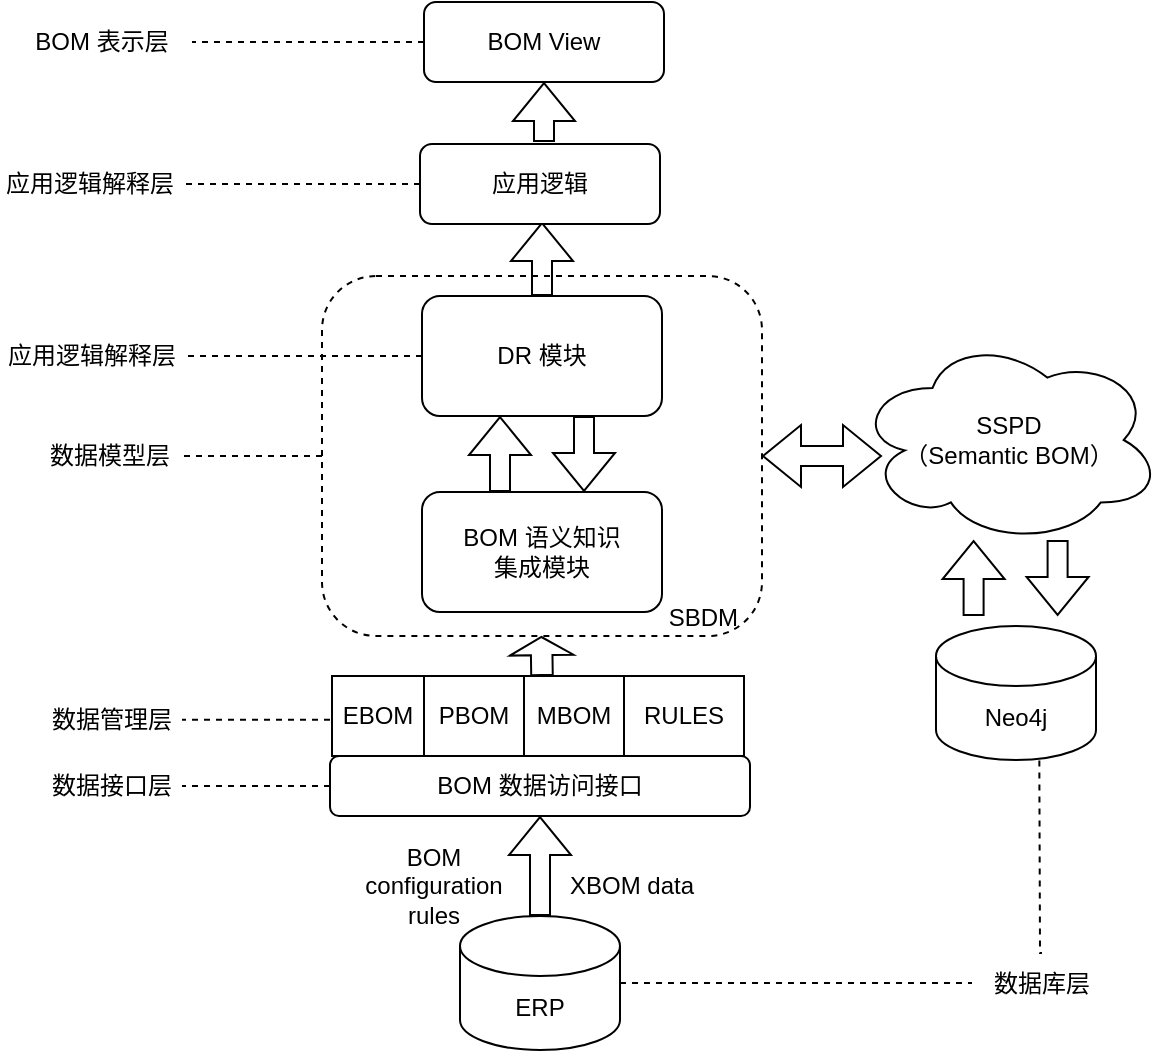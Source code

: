 <mxfile version="16.6.4" type="github" pages="4">
  <diagram id="AibkVR3vhXZ1qRK5605h" name="Page-1">
    <mxGraphModel dx="1759" dy="898" grid="1" gridSize="10" guides="1" tooltips="1" connect="1" arrows="1" fold="1" page="1" pageScale="1" pageWidth="827" pageHeight="1169" math="0" shadow="0">
      <root>
        <mxCell id="0" />
        <mxCell id="1" parent="0" />
        <mxCell id="JT44cLx3Dd1iih85qC2Z-13" value="SBDM&amp;nbsp; &amp;nbsp;" style="rounded=1;whiteSpace=wrap;html=1;fillColor=none;dashed=1;verticalAlign=bottom;align=right;" vertex="1" parent="1">
          <mxGeometry x="70" y="177" width="220" height="180" as="geometry" />
        </mxCell>
        <mxCell id="JT44cLx3Dd1iih85qC2Z-1" value="BOM View" style="rounded=1;whiteSpace=wrap;html=1;" vertex="1" parent="1">
          <mxGeometry x="121" y="40" width="120" height="40" as="geometry" />
        </mxCell>
        <mxCell id="JT44cLx3Dd1iih85qC2Z-10" style="edgeStyle=orthogonalEdgeStyle;rounded=0;orthogonalLoop=1;jettySize=auto;html=1;exitX=0.25;exitY=0;exitDx=0;exitDy=0;entryX=0.25;entryY=1;entryDx=0;entryDy=0;shape=flexArrow;" edge="1" parent="1">
          <mxGeometry relative="1" as="geometry">
            <mxPoint x="159" y="285" as="sourcePoint" />
            <mxPoint x="159" y="247.0" as="targetPoint" />
          </mxGeometry>
        </mxCell>
        <mxCell id="JT44cLx3Dd1iih85qC2Z-2" value="BOM 语义知识&lt;br&gt;集成模块" style="rounded=1;whiteSpace=wrap;html=1;" vertex="1" parent="1">
          <mxGeometry x="120" y="285" width="120" height="60" as="geometry" />
        </mxCell>
        <mxCell id="JT44cLx3Dd1iih85qC2Z-11" style="edgeStyle=orthogonalEdgeStyle;rounded=0;orthogonalLoop=1;jettySize=auto;html=1;exitX=0.75;exitY=1;exitDx=0;exitDy=0;entryX=0.75;entryY=0;entryDx=0;entryDy=0;shape=flexArrow;" edge="1" parent="1">
          <mxGeometry relative="1" as="geometry">
            <mxPoint x="201" y="247.0" as="sourcePoint" />
            <mxPoint x="201" y="285" as="targetPoint" />
          </mxGeometry>
        </mxCell>
        <mxCell id="JT44cLx3Dd1iih85qC2Z-12" style="edgeStyle=orthogonalEdgeStyle;rounded=0;orthogonalLoop=1;jettySize=auto;html=1;exitX=0.5;exitY=0;exitDx=0;exitDy=0;shape=flexArrow;" edge="1" parent="1" source="JT44cLx3Dd1iih85qC2Z-6">
          <mxGeometry relative="1" as="geometry">
            <mxPoint x="180" y="150" as="targetPoint" />
          </mxGeometry>
        </mxCell>
        <mxCell id="JT44cLx3Dd1iih85qC2Z-6" value="DR 模块" style="rounded=1;whiteSpace=wrap;html=1;" vertex="1" parent="1">
          <mxGeometry x="120" y="187" width="120" height="60" as="geometry" />
        </mxCell>
        <mxCell id="JT44cLx3Dd1iih85qC2Z-15" style="edgeStyle=orthogonalEdgeStyle;rounded=0;orthogonalLoop=1;jettySize=auto;html=1;strokeColor=default;shape=flexArrow;strokeWidth=1;exitX=0.5;exitY=0;exitDx=0;exitDy=0;exitPerimeter=0;" edge="1" parent="1" source="JT44cLx3Dd1iih85qC2Z-7" target="JT44cLx3Dd1iih85qC2Z-20">
          <mxGeometry relative="1" as="geometry">
            <mxPoint x="171" y="487" as="sourcePoint" />
            <mxPoint x="171" y="437" as="targetPoint" />
          </mxGeometry>
        </mxCell>
        <mxCell id="JT44cLx3Dd1iih85qC2Z-7" value="ERP" style="shape=cylinder3;whiteSpace=wrap;html=1;boundedLbl=1;backgroundOutline=1;size=15;" vertex="1" parent="1">
          <mxGeometry x="139" y="497" width="80" height="67" as="geometry" />
        </mxCell>
        <mxCell id="JT44cLx3Dd1iih85qC2Z-18" value="BOM configuration rules" style="text;html=1;strokeColor=none;fillColor=none;align=center;verticalAlign=middle;whiteSpace=wrap;rounded=0;dashed=1;" vertex="1" parent="1">
          <mxGeometry x="81" y="467" width="90" height="30" as="geometry" />
        </mxCell>
        <mxCell id="JT44cLx3Dd1iih85qC2Z-19" value="XBOM data" style="text;html=1;strokeColor=none;fillColor=none;align=center;verticalAlign=middle;whiteSpace=wrap;rounded=0;dashed=1;" vertex="1" parent="1">
          <mxGeometry x="190" y="467" width="70" height="30" as="geometry" />
        </mxCell>
        <mxCell id="JT44cLx3Dd1iih85qC2Z-34" style="edgeStyle=orthogonalEdgeStyle;rounded=0;orthogonalLoop=1;jettySize=auto;html=1;exitX=0;exitY=0.5;exitDx=0;exitDy=0;strokeColor=default;strokeWidth=1;dashed=1;endArrow=none;endFill=0;" edge="1" parent="1" source="JT44cLx3Dd1iih85qC2Z-20" target="JT44cLx3Dd1iih85qC2Z-33">
          <mxGeometry relative="1" as="geometry" />
        </mxCell>
        <mxCell id="JT44cLx3Dd1iih85qC2Z-20" value="BOM 数据访问接口" style="rounded=1;whiteSpace=wrap;html=1;" vertex="1" parent="1">
          <mxGeometry x="74" y="417" width="210" height="30" as="geometry" />
        </mxCell>
        <mxCell id="JT44cLx3Dd1iih85qC2Z-21" value="EBOM" style="rounded=0;whiteSpace=wrap;html=1;" vertex="1" parent="1">
          <mxGeometry x="75" y="377" width="46" height="40" as="geometry" />
        </mxCell>
        <mxCell id="JT44cLx3Dd1iih85qC2Z-22" value="PBOM" style="rounded=0;whiteSpace=wrap;html=1;" vertex="1" parent="1">
          <mxGeometry x="121" y="377" width="50" height="40" as="geometry" />
        </mxCell>
        <mxCell id="JT44cLx3Dd1iih85qC2Z-23" value="MBOM" style="rounded=0;whiteSpace=wrap;html=1;" vertex="1" parent="1">
          <mxGeometry x="171" y="377" width="50" height="40" as="geometry" />
        </mxCell>
        <mxCell id="JT44cLx3Dd1iih85qC2Z-26" style="edgeStyle=orthogonalEdgeStyle;rounded=0;orthogonalLoop=1;jettySize=auto;html=1;strokeColor=default;shape=flexArrow;strokeWidth=1;width=10.769;endSize=2.694;" edge="1" parent="1">
          <mxGeometry relative="1" as="geometry">
            <mxPoint x="180" y="377" as="sourcePoint" />
            <mxPoint x="179.71" y="357" as="targetPoint" />
          </mxGeometry>
        </mxCell>
        <mxCell id="JT44cLx3Dd1iih85qC2Z-28" value="Neo4j" style="shape=cylinder3;whiteSpace=wrap;html=1;boundedLbl=1;backgroundOutline=1;size=15;" vertex="1" parent="1">
          <mxGeometry x="377" y="352" width="80" height="67" as="geometry" />
        </mxCell>
        <mxCell id="JT44cLx3Dd1iih85qC2Z-29" style="edgeStyle=orthogonalEdgeStyle;rounded=0;orthogonalLoop=1;jettySize=auto;html=1;exitX=0.75;exitY=1;exitDx=0;exitDy=0;entryX=0.75;entryY=0;entryDx=0;entryDy=0;shape=flexArrow;" edge="1" parent="1">
          <mxGeometry relative="1" as="geometry">
            <mxPoint x="437.8" y="309.0" as="sourcePoint" />
            <mxPoint x="437.8" y="347" as="targetPoint" />
          </mxGeometry>
        </mxCell>
        <mxCell id="JT44cLx3Dd1iih85qC2Z-30" style="edgeStyle=orthogonalEdgeStyle;rounded=0;orthogonalLoop=1;jettySize=auto;html=1;exitX=0.25;exitY=0;exitDx=0;exitDy=0;entryX=0.25;entryY=1;entryDx=0;entryDy=0;shape=flexArrow;" edge="1" parent="1">
          <mxGeometry relative="1" as="geometry">
            <mxPoint x="395.8" y="347" as="sourcePoint" />
            <mxPoint x="395.8" y="309.0" as="targetPoint" />
          </mxGeometry>
        </mxCell>
        <mxCell id="JT44cLx3Dd1iih85qC2Z-31" value="&lt;span&gt;SSPD&lt;br&gt;（Semantic BOM）&lt;/span&gt;" style="ellipse;shape=cloud;whiteSpace=wrap;html=1;rounded=0;fillColor=none;" vertex="1" parent="1">
          <mxGeometry x="337" y="207" width="153" height="104" as="geometry" />
        </mxCell>
        <mxCell id="JT44cLx3Dd1iih85qC2Z-32" value="" style="shape=flexArrow;endArrow=classic;startArrow=classic;html=1;rounded=0;strokeColor=default;strokeWidth=1;exitX=1;exitY=0.5;exitDx=0;exitDy=0;" edge="1" parent="1" source="JT44cLx3Dd1iih85qC2Z-13">
          <mxGeometry width="100" height="100" relative="1" as="geometry">
            <mxPoint x="500" y="497" as="sourcePoint" />
            <mxPoint x="350" y="267" as="targetPoint" />
          </mxGeometry>
        </mxCell>
        <mxCell id="JT44cLx3Dd1iih85qC2Z-33" value="数据接口层" style="text;html=1;strokeColor=none;fillColor=none;align=center;verticalAlign=middle;whiteSpace=wrap;rounded=0;" vertex="1" parent="1">
          <mxGeometry x="-70" y="417" width="70" height="30" as="geometry" />
        </mxCell>
        <mxCell id="JT44cLx3Dd1iih85qC2Z-35" value="数据管理层" style="text;html=1;strokeColor=none;fillColor=none;align=center;verticalAlign=middle;whiteSpace=wrap;rounded=0;" vertex="1" parent="1">
          <mxGeometry x="-70" y="384" width="70" height="30" as="geometry" />
        </mxCell>
        <mxCell id="JT44cLx3Dd1iih85qC2Z-36" value="RULES" style="rounded=0;whiteSpace=wrap;html=1;" vertex="1" parent="1">
          <mxGeometry x="221" y="377" width="60" height="40" as="geometry" />
        </mxCell>
        <mxCell id="JT44cLx3Dd1iih85qC2Z-37" style="edgeStyle=orthogonalEdgeStyle;rounded=0;orthogonalLoop=1;jettySize=auto;html=1;exitX=0;exitY=0.5;exitDx=0;exitDy=0;strokeColor=default;strokeWidth=1;dashed=1;endArrow=none;endFill=0;" edge="1" parent="1">
          <mxGeometry relative="1" as="geometry">
            <mxPoint x="74" y="398.84" as="sourcePoint" />
            <mxPoint y="398.84" as="targetPoint" />
          </mxGeometry>
        </mxCell>
        <mxCell id="JT44cLx3Dd1iih85qC2Z-38" value="数据模型层" style="text;html=1;strokeColor=none;fillColor=none;align=center;verticalAlign=middle;whiteSpace=wrap;rounded=0;" vertex="1" parent="1">
          <mxGeometry x="-71" y="252" width="70" height="30" as="geometry" />
        </mxCell>
        <mxCell id="JT44cLx3Dd1iih85qC2Z-39" style="edgeStyle=orthogonalEdgeStyle;rounded=0;orthogonalLoop=1;jettySize=auto;html=1;exitX=0.646;exitY=1.004;exitDx=0;exitDy=0;strokeColor=default;strokeWidth=1;dashed=1;endArrow=none;endFill=0;exitPerimeter=0;entryX=0.5;entryY=0;entryDx=0;entryDy=0;" edge="1" target="JT44cLx3Dd1iih85qC2Z-40" parent="1" source="JT44cLx3Dd1iih85qC2Z-28">
          <mxGeometry relative="1" as="geometry">
            <mxPoint x="534" y="482" as="sourcePoint" />
            <Array as="points">
              <mxPoint x="429" y="430" />
              <mxPoint x="429" y="516" />
            </Array>
          </mxGeometry>
        </mxCell>
        <mxCell id="JT44cLx3Dd1iih85qC2Z-40" value="数据库层" style="text;html=1;strokeColor=none;fillColor=none;align=center;verticalAlign=middle;whiteSpace=wrap;rounded=0;" vertex="1" parent="1">
          <mxGeometry x="395" y="515.5" width="70" height="30" as="geometry" />
        </mxCell>
        <mxCell id="JT44cLx3Dd1iih85qC2Z-41" value="" style="endArrow=none;dashed=1;html=1;rounded=0;strokeColor=default;strokeWidth=1;exitX=1;exitY=0.5;exitDx=0;exitDy=0;exitPerimeter=0;" edge="1" parent="1" source="JT44cLx3Dd1iih85qC2Z-7" target="JT44cLx3Dd1iih85qC2Z-40">
          <mxGeometry width="50" height="50" relative="1" as="geometry">
            <mxPoint x="470" y="660" as="sourcePoint" />
            <mxPoint x="360" y="531" as="targetPoint" />
          </mxGeometry>
        </mxCell>
        <mxCell id="JT44cLx3Dd1iih85qC2Z-43" style="edgeStyle=orthogonalEdgeStyle;rounded=0;orthogonalLoop=1;jettySize=auto;html=1;exitX=0;exitY=0.5;exitDx=0;exitDy=0;strokeColor=default;strokeWidth=1;dashed=1;endArrow=none;endFill=0;entryX=1;entryY=0.5;entryDx=0;entryDy=0;" edge="1" parent="1" source="JT44cLx3Dd1iih85qC2Z-13" target="JT44cLx3Dd1iih85qC2Z-38">
          <mxGeometry relative="1" as="geometry">
            <mxPoint x="84" y="408.84" as="sourcePoint" />
            <mxPoint x="10" y="408.84" as="targetPoint" />
          </mxGeometry>
        </mxCell>
        <mxCell id="JT44cLx3Dd1iih85qC2Z-44" value="应用逻辑解释层" style="text;html=1;strokeColor=none;fillColor=none;align=center;verticalAlign=middle;whiteSpace=wrap;rounded=0;" vertex="1" parent="1">
          <mxGeometry x="-90" y="202" width="90" height="30" as="geometry" />
        </mxCell>
        <mxCell id="JT44cLx3Dd1iih85qC2Z-45" style="edgeStyle=orthogonalEdgeStyle;rounded=0;orthogonalLoop=1;jettySize=auto;html=1;strokeColor=default;strokeWidth=1;dashed=1;endArrow=none;endFill=0;entryX=1;entryY=0.5;entryDx=0;entryDy=0;" edge="1" parent="1" source="JT44cLx3Dd1iih85qC2Z-6" target="JT44cLx3Dd1iih85qC2Z-44">
          <mxGeometry relative="1" as="geometry">
            <mxPoint x="130" y="325" as="sourcePoint" />
            <mxPoint x="10" y="325" as="targetPoint" />
          </mxGeometry>
        </mxCell>
        <mxCell id="JT44cLx3Dd1iih85qC2Z-46" value="BOM 表示层" style="text;html=1;strokeColor=none;fillColor=none;align=center;verticalAlign=middle;whiteSpace=wrap;rounded=0;" vertex="1" parent="1">
          <mxGeometry x="-85" y="45" width="90" height="30" as="geometry" />
        </mxCell>
        <mxCell id="JT44cLx3Dd1iih85qC2Z-47" style="edgeStyle=orthogonalEdgeStyle;rounded=0;orthogonalLoop=1;jettySize=auto;html=1;strokeColor=default;strokeWidth=1;dashed=1;endArrow=none;endFill=0;entryX=1;entryY=0.5;entryDx=0;entryDy=0;exitX=0;exitY=0.5;exitDx=0;exitDy=0;" edge="1" parent="1" source="JT44cLx3Dd1iih85qC2Z-1" target="JT44cLx3Dd1iih85qC2Z-46">
          <mxGeometry relative="1" as="geometry">
            <mxPoint x="130" y="174" as="sourcePoint" />
            <mxPoint x="10" y="174" as="targetPoint" />
          </mxGeometry>
        </mxCell>
        <mxCell id="JT44cLx3Dd1iih85qC2Z-48" value="应用逻辑" style="rounded=1;whiteSpace=wrap;html=1;" vertex="1" parent="1">
          <mxGeometry x="119" y="111" width="120" height="40" as="geometry" />
        </mxCell>
        <mxCell id="JT44cLx3Dd1iih85qC2Z-49" value="应用逻辑解释层" style="text;html=1;strokeColor=none;fillColor=none;align=center;verticalAlign=middle;whiteSpace=wrap;rounded=0;" vertex="1" parent="1">
          <mxGeometry x="-91" y="116" width="90" height="30" as="geometry" />
        </mxCell>
        <mxCell id="JT44cLx3Dd1iih85qC2Z-50" style="edgeStyle=orthogonalEdgeStyle;rounded=0;orthogonalLoop=1;jettySize=auto;html=1;strokeColor=default;strokeWidth=1;dashed=1;endArrow=none;endFill=0;entryX=1;entryY=0.5;entryDx=0;entryDy=0;" edge="1" target="JT44cLx3Dd1iih85qC2Z-49" parent="1" source="JT44cLx3Dd1iih85qC2Z-48">
          <mxGeometry relative="1" as="geometry">
            <mxPoint x="116" y="130" as="sourcePoint" />
            <mxPoint x="5" y="244" as="targetPoint" />
          </mxGeometry>
        </mxCell>
        <mxCell id="JT44cLx3Dd1iih85qC2Z-51" style="edgeStyle=orthogonalEdgeStyle;rounded=0;orthogonalLoop=1;jettySize=auto;html=1;shape=flexArrow;" edge="1" parent="1">
          <mxGeometry relative="1" as="geometry">
            <mxPoint x="181" y="110" as="sourcePoint" />
            <mxPoint x="181" y="80" as="targetPoint" />
          </mxGeometry>
        </mxCell>
      </root>
    </mxGraphModel>
  </diagram>
  <diagram id="f0r2VEvVhPa_j0XLIMmR" name="Page-2">
    <mxGraphModel dx="792" dy="763" grid="1" gridSize="10" guides="1" tooltips="1" connect="1" arrows="1" fold="1" page="1" pageScale="1" pageWidth="827" pageHeight="1169" math="0" shadow="0">
      <root>
        <mxCell id="UNS8vpQvrfPTmUhZOD5U-0" />
        <mxCell id="UNS8vpQvrfPTmUhZOD5U-1" parent="UNS8vpQvrfPTmUhZOD5U-0" />
        <mxCell id="UNS8vpQvrfPTmUhZOD5U-9" style="edgeStyle=orthogonalEdgeStyle;rounded=0;orthogonalLoop=1;jettySize=auto;html=1;exitX=0.5;exitY=1;exitDx=0;exitDy=0;exitPerimeter=0;entryX=0.5;entryY=0;entryDx=0;entryDy=0;endArrow=classicThin;endFill=1;strokeColor=default;strokeWidth=1;" edge="1" parent="UNS8vpQvrfPTmUhZOD5U-1" source="UNS8vpQvrfPTmUhZOD5U-2" target="UNS8vpQvrfPTmUhZOD5U-5">
          <mxGeometry relative="1" as="geometry" />
        </mxCell>
        <mxCell id="UNS8vpQvrfPTmUhZOD5U-2" value="开始" style="strokeWidth=1;html=1;shape=mxgraph.flowchart.terminator;whiteSpace=wrap;rounded=0;fillColor=none;" vertex="1" parent="UNS8vpQvrfPTmUhZOD5U-1">
          <mxGeometry x="335" y="125" width="90" height="50" as="geometry" />
        </mxCell>
        <mxCell id="UNS8vpQvrfPTmUhZOD5U-11" style="edgeStyle=orthogonalEdgeStyle;rounded=0;orthogonalLoop=1;jettySize=auto;html=1;exitX=0.5;exitY=1;exitDx=0;exitDy=0;entryX=0.5;entryY=0;entryDx=0;entryDy=0;endArrow=classicThin;endFill=1;strokeColor=default;strokeWidth=1;" edge="1" parent="UNS8vpQvrfPTmUhZOD5U-1" source="UNS8vpQvrfPTmUhZOD5U-5" target="UNS8vpQvrfPTmUhZOD5U-10">
          <mxGeometry relative="1" as="geometry" />
        </mxCell>
        <mxCell id="UNS8vpQvrfPTmUhZOD5U-5" value="获取 EBOM 数据" style="shape=process;whiteSpace=wrap;html=1;backgroundOutline=1;rounded=0;fillColor=none;strokeWidth=1;" vertex="1" parent="UNS8vpQvrfPTmUhZOD5U-1">
          <mxGeometry x="320" y="200" width="120" height="60" as="geometry" />
        </mxCell>
        <mxCell id="UNS8vpQvrfPTmUhZOD5U-6" value="CAD 工程BOM文件" style="shape=document;whiteSpace=wrap;html=1;boundedLbl=1;rounded=0;fillColor=none;strokeWidth=1;" vertex="1" parent="UNS8vpQvrfPTmUhZOD5U-1">
          <mxGeometry x="500" y="250" width="120" height="60" as="geometry" />
        </mxCell>
        <mxCell id="UNS8vpQvrfPTmUhZOD5U-7" value="用户上传的工程BOM文件" style="shape=document;whiteSpace=wrap;html=1;boundedLbl=1;rounded=0;fillColor=none;strokeWidth=1;" vertex="1" parent="UNS8vpQvrfPTmUhZOD5U-1">
          <mxGeometry x="500" y="150" width="120" height="60" as="geometry" />
        </mxCell>
        <mxCell id="UNS8vpQvrfPTmUhZOD5U-8" value="" style="strokeWidth=1;html=1;shape=mxgraph.flowchart.annotation_2;align=left;labelPosition=right;pointerEvents=1;rounded=0;fillColor=none;" vertex="1" parent="UNS8vpQvrfPTmUhZOD5U-1">
          <mxGeometry x="440" y="180" width="60" height="100" as="geometry" />
        </mxCell>
        <mxCell id="UNS8vpQvrfPTmUhZOD5U-12" style="edgeStyle=orthogonalEdgeStyle;rounded=0;orthogonalLoop=1;jettySize=auto;html=1;exitX=0;exitY=0.5;exitDx=0;exitDy=0;entryX=0;entryY=0.5;entryDx=0;entryDy=0;endArrow=classicThin;endFill=1;strokeColor=default;strokeWidth=1;" edge="1" parent="UNS8vpQvrfPTmUhZOD5U-1" source="UNS8vpQvrfPTmUhZOD5U-10" target="UNS8vpQvrfPTmUhZOD5U-5">
          <mxGeometry relative="1" as="geometry" />
        </mxCell>
        <mxCell id="UNS8vpQvrfPTmUhZOD5U-15" style="edgeStyle=orthogonalEdgeStyle;rounded=0;orthogonalLoop=1;jettySize=auto;html=1;exitX=0.5;exitY=1;exitDx=0;exitDy=0;entryX=0.5;entryY=0;entryDx=0;entryDy=0;endArrow=classicThin;endFill=1;strokeColor=default;strokeWidth=1;" edge="1" parent="UNS8vpQvrfPTmUhZOD5U-1" source="UNS8vpQvrfPTmUhZOD5U-10" target="UNS8vpQvrfPTmUhZOD5U-13">
          <mxGeometry relative="1" as="geometry" />
        </mxCell>
        <mxCell id="UNS8vpQvrfPTmUhZOD5U-10" value="判断 EBOM &lt;br&gt;结构完整性" style="rhombus;whiteSpace=wrap;html=1;rounded=0;strokeWidth=1;fillColor=none;" vertex="1" parent="UNS8vpQvrfPTmUhZOD5U-1">
          <mxGeometry x="327" y="284" width="106" height="80" as="geometry" />
        </mxCell>
        <mxCell id="UNS8vpQvrfPTmUhZOD5U-16" style="edgeStyle=orthogonalEdgeStyle;rounded=0;orthogonalLoop=1;jettySize=auto;html=1;exitX=0.5;exitY=1;exitDx=0;exitDy=0;entryX=0.5;entryY=0;entryDx=0;entryDy=0;entryPerimeter=0;endArrow=classicThin;endFill=1;strokeColor=default;strokeWidth=1;" edge="1" parent="UNS8vpQvrfPTmUhZOD5U-1" source="UNS8vpQvrfPTmUhZOD5U-13" target="UNS8vpQvrfPTmUhZOD5U-14">
          <mxGeometry relative="1" as="geometry" />
        </mxCell>
        <mxCell id="UNS8vpQvrfPTmUhZOD5U-20" style="edgeStyle=orthogonalEdgeStyle;rounded=0;orthogonalLoop=1;jettySize=auto;html=1;exitX=1;exitY=0.5;exitDx=0;exitDy=0;endArrow=classicThin;endFill=1;strokeColor=default;strokeWidth=1;" edge="1" parent="UNS8vpQvrfPTmUhZOD5U-1" source="UNS8vpQvrfPTmUhZOD5U-13">
          <mxGeometry relative="1" as="geometry">
            <mxPoint x="480" y="416" as="targetPoint" />
          </mxGeometry>
        </mxCell>
        <mxCell id="UNS8vpQvrfPTmUhZOD5U-13" value="导入数据模型层" style="shape=process;whiteSpace=wrap;html=1;backgroundOutline=1;rounded=0;fillColor=none;strokeWidth=1;" vertex="1" parent="UNS8vpQvrfPTmUhZOD5U-1">
          <mxGeometry x="320" y="386" width="120" height="60" as="geometry" />
        </mxCell>
        <mxCell id="UNS8vpQvrfPTmUhZOD5U-14" value="结束" style="strokeWidth=1;html=1;shape=mxgraph.flowchart.terminator;whiteSpace=wrap;rounded=0;fillColor=none;" vertex="1" parent="UNS8vpQvrfPTmUhZOD5U-1">
          <mxGeometry x="335" y="470" width="90" height="50" as="geometry" />
        </mxCell>
        <mxCell id="UNS8vpQvrfPTmUhZOD5U-17" value="是" style="text;html=1;align=center;verticalAlign=middle;resizable=0;points=[];autosize=1;strokeColor=none;fillColor=none;" vertex="1" parent="UNS8vpQvrfPTmUhZOD5U-1">
          <mxGeometry x="384" y="366" width="30" height="20" as="geometry" />
        </mxCell>
        <mxCell id="UNS8vpQvrfPTmUhZOD5U-18" value="否" style="text;html=1;align=center;verticalAlign=middle;resizable=0;points=[];autosize=1;strokeColor=none;fillColor=none;" vertex="1" parent="UNS8vpQvrfPTmUhZOD5U-1">
          <mxGeometry x="295" y="270" width="30" height="20" as="geometry" />
        </mxCell>
        <mxCell id="UNS8vpQvrfPTmUhZOD5U-21" value="Semantic BOM" style="ellipse;shape=cloud;whiteSpace=wrap;html=1;rounded=0;strokeWidth=1;fillColor=none;dashed=1;" vertex="1" parent="UNS8vpQvrfPTmUhZOD5U-1">
          <mxGeometry x="480" y="376" width="120" height="80" as="geometry" />
        </mxCell>
      </root>
    </mxGraphModel>
  </diagram>
  <diagram id="oo3CssSexkjxdHPGiLUo" name="Page-3">
    <mxGraphModel dx="720" dy="1090" grid="1" gridSize="10" guides="1" tooltips="1" connect="1" arrows="1" fold="1" page="1" pageScale="1" pageWidth="827" pageHeight="1169" math="0" shadow="0">
      <root>
        <mxCell id="UQ80zySmfYNTa5c2napx-0" />
        <mxCell id="UQ80zySmfYNTa5c2napx-1" parent="UQ80zySmfYNTa5c2napx-0" />
        <mxCell id="UQ80zySmfYNTa5c2napx-2" style="edgeStyle=orthogonalEdgeStyle;rounded=0;orthogonalLoop=1;jettySize=auto;html=1;exitX=0.5;exitY=1;exitDx=0;exitDy=0;exitPerimeter=0;entryX=0.5;entryY=0;entryDx=0;entryDy=0;endArrow=classicThin;endFill=1;strokeColor=default;strokeWidth=1;" edge="1" parent="UQ80zySmfYNTa5c2napx-1" source="UQ80zySmfYNTa5c2napx-3" target="UQ80zySmfYNTa5c2napx-5">
          <mxGeometry relative="1" as="geometry" />
        </mxCell>
        <mxCell id="UQ80zySmfYNTa5c2napx-3" value="开始" style="strokeWidth=1;html=1;shape=mxgraph.flowchart.terminator;whiteSpace=wrap;rounded=0;fillColor=none;" vertex="1" parent="UQ80zySmfYNTa5c2napx-1">
          <mxGeometry x="180" y="40" width="90" height="50" as="geometry" />
        </mxCell>
        <mxCell id="UQ80zySmfYNTa5c2napx-4" style="edgeStyle=orthogonalEdgeStyle;rounded=0;orthogonalLoop=1;jettySize=auto;html=1;exitX=0.5;exitY=1;exitDx=0;exitDy=0;entryX=0.5;entryY=0;entryDx=0;entryDy=0;endArrow=classicThin;endFill=1;strokeColor=default;strokeWidth=1;" edge="1" parent="UQ80zySmfYNTa5c2napx-1" source="UQ80zySmfYNTa5c2napx-5" target="UQ80zySmfYNTa5c2napx-11">
          <mxGeometry relative="1" as="geometry" />
        </mxCell>
        <mxCell id="UQ80zySmfYNTa5c2napx-5" value="导入 EBOM 数据" style="shape=process;whiteSpace=wrap;html=1;backgroundOutline=1;rounded=0;fillColor=none;strokeWidth=1;" vertex="1" parent="UQ80zySmfYNTa5c2napx-1">
          <mxGeometry x="165" y="115" width="120" height="60" as="geometry" />
        </mxCell>
        <mxCell id="UQ80zySmfYNTa5c2napx-9" style="edgeStyle=orthogonalEdgeStyle;rounded=0;orthogonalLoop=1;jettySize=auto;html=1;exitX=0;exitY=0.5;exitDx=0;exitDy=0;entryX=0;entryY=0.5;entryDx=0;entryDy=0;endArrow=classicThin;endFill=1;strokeColor=default;strokeWidth=1;" edge="1" parent="UQ80zySmfYNTa5c2napx-1" source="UQ80zySmfYNTa5c2napx-11" target="UQ80zySmfYNTa5c2napx-5">
          <mxGeometry relative="1" as="geometry" />
        </mxCell>
        <mxCell id="UQ80zySmfYNTa5c2napx-10" style="edgeStyle=orthogonalEdgeStyle;rounded=0;orthogonalLoop=1;jettySize=auto;html=1;exitX=0.5;exitY=1;exitDx=0;exitDy=0;entryX=0.5;entryY=0;entryDx=0;entryDy=0;endArrow=classicThin;endFill=1;strokeColor=default;strokeWidth=1;" edge="1" parent="UQ80zySmfYNTa5c2napx-1" source="UQ80zySmfYNTa5c2napx-11" target="UQ80zySmfYNTa5c2napx-14">
          <mxGeometry relative="1" as="geometry" />
        </mxCell>
        <mxCell id="UQ80zySmfYNTa5c2napx-11" value="判断 EBOM &lt;br&gt;结构完整性" style="rhombus;whiteSpace=wrap;html=1;rounded=0;strokeWidth=1;fillColor=none;" vertex="1" parent="UQ80zySmfYNTa5c2napx-1">
          <mxGeometry x="172" y="199" width="106" height="80" as="geometry" />
        </mxCell>
        <mxCell id="UQ80zySmfYNTa5c2napx-12" style="edgeStyle=orthogonalEdgeStyle;rounded=0;orthogonalLoop=1;jettySize=auto;html=1;entryX=0.5;entryY=0;entryDx=0;entryDy=0;entryPerimeter=0;endArrow=classicThin;endFill=1;strokeColor=default;strokeWidth=1;exitX=0.5;exitY=1;exitDx=0;exitDy=0;" edge="1" parent="UQ80zySmfYNTa5c2napx-1" source="UQ80zySmfYNTa5c2napx-28" target="UQ80zySmfYNTa5c2napx-15">
          <mxGeometry relative="1" as="geometry">
            <mxPoint x="225" y="520" as="sourcePoint" />
          </mxGeometry>
        </mxCell>
        <mxCell id="UQ80zySmfYNTa5c2napx-13" style="edgeStyle=orthogonalEdgeStyle;rounded=0;orthogonalLoop=1;jettySize=auto;html=1;exitX=1;exitY=0.5;exitDx=0;exitDy=0;endArrow=classicThin;endFill=1;strokeColor=default;strokeWidth=1;" edge="1" parent="UQ80zySmfYNTa5c2napx-1" target="UQ80zySmfYNTa5c2napx-18">
          <mxGeometry relative="1" as="geometry">
            <mxPoint x="400" y="370" as="targetPoint" />
            <mxPoint x="285" y="520" as="sourcePoint" />
            <Array as="points">
              <mxPoint x="400" y="520" />
            </Array>
          </mxGeometry>
        </mxCell>
        <mxCell id="UQ80zySmfYNTa5c2napx-27" style="edgeStyle=orthogonalEdgeStyle;rounded=0;orthogonalLoop=1;jettySize=auto;html=1;entryX=0.5;entryY=0;entryDx=0;entryDy=0;endArrow=classicThin;endFill=1;strokeColor=default;strokeWidth=1;" edge="1" parent="UQ80zySmfYNTa5c2napx-1" source="UQ80zySmfYNTa5c2napx-14" target="UQ80zySmfYNTa5c2napx-24">
          <mxGeometry relative="1" as="geometry" />
        </mxCell>
        <mxCell id="UQ80zySmfYNTa5c2napx-14" value="建立物料关联" style="shape=process;whiteSpace=wrap;html=1;backgroundOutline=1;rounded=0;fillColor=none;strokeWidth=1;" vertex="1" parent="UQ80zySmfYNTa5c2napx-1">
          <mxGeometry x="165" y="301" width="120" height="60" as="geometry" />
        </mxCell>
        <mxCell id="UQ80zySmfYNTa5c2napx-15" value="结束" style="strokeWidth=1;html=1;shape=mxgraph.flowchart.terminator;whiteSpace=wrap;rounded=0;fillColor=none;" vertex="1" parent="UQ80zySmfYNTa5c2napx-1">
          <mxGeometry x="180" y="585" width="90" height="50" as="geometry" />
        </mxCell>
        <mxCell id="UQ80zySmfYNTa5c2napx-16" value="是" style="text;html=1;align=center;verticalAlign=middle;resizable=0;points=[];autosize=1;strokeColor=none;fillColor=none;" vertex="1" parent="UQ80zySmfYNTa5c2napx-1">
          <mxGeometry x="229" y="281" width="30" height="20" as="geometry" />
        </mxCell>
        <mxCell id="UQ80zySmfYNTa5c2napx-17" value="否" style="text;html=1;align=center;verticalAlign=middle;resizable=0;points=[];autosize=1;strokeColor=none;fillColor=none;" vertex="1" parent="UQ80zySmfYNTa5c2napx-1">
          <mxGeometry x="140" y="185" width="30" height="20" as="geometry" />
        </mxCell>
        <mxCell id="UQ80zySmfYNTa5c2napx-18" value="BOM 语义网络" style="ellipse;shape=cloud;whiteSpace=wrap;html=1;rounded=0;strokeWidth=1;fillColor=none;dashed=1;" vertex="1" parent="UQ80zySmfYNTa5c2napx-1">
          <mxGeometry x="354" y="281" width="120" height="80" as="geometry" />
        </mxCell>
        <mxCell id="UQ80zySmfYNTa5c2napx-20" style="edgeStyle=orthogonalEdgeStyle;rounded=0;orthogonalLoop=1;jettySize=auto;html=1;entryX=1;entryY=0.5;entryDx=0;entryDy=0;endArrow=classicThin;endFill=1;strokeColor=default;strokeWidth=1;exitX=0.4;exitY=0.1;exitDx=0;exitDy=0;exitPerimeter=0;" edge="1" parent="UQ80zySmfYNTa5c2napx-1" source="UQ80zySmfYNTa5c2napx-18" target="UQ80zySmfYNTa5c2napx-5">
          <mxGeometry relative="1" as="geometry">
            <mxPoint x="340" y="145" as="sourcePoint" />
            <Array as="points">
              <mxPoint x="400" y="289" />
              <mxPoint x="400" y="145" />
            </Array>
          </mxGeometry>
        </mxCell>
        <mxCell id="UQ80zySmfYNTa5c2napx-22" style="edgeStyle=orthogonalEdgeStyle;rounded=0;orthogonalLoop=1;jettySize=auto;html=1;exitX=1;exitY=0.5;exitDx=0;exitDy=0;exitPerimeter=0;entryX=0;entryY=0.5;entryDx=0;entryDy=0;endArrow=classicThin;endFill=1;strokeColor=default;strokeWidth=1;fontStyle=0" edge="1" parent="UQ80zySmfYNTa5c2napx-1" source="UQ80zySmfYNTa5c2napx-21" target="UQ80zySmfYNTa5c2napx-14">
          <mxGeometry relative="1" as="geometry" />
        </mxCell>
        <mxCell id="UQ80zySmfYNTa5c2napx-21" value="物料库" style="strokeWidth=1;html=1;shape=mxgraph.flowchart.database;whiteSpace=wrap;rounded=0;fillColor=none;verticalAlign=middle;fontStyle=0" vertex="1" parent="UQ80zySmfYNTa5c2napx-1">
          <mxGeometry x="20" y="302" width="90" height="59" as="geometry" />
        </mxCell>
        <mxCell id="UQ80zySmfYNTa5c2napx-26" style="edgeStyle=orthogonalEdgeStyle;rounded=0;orthogonalLoop=1;jettySize=auto;html=1;exitX=1;exitY=0.5;exitDx=0;exitDy=0;exitPerimeter=0;entryX=0;entryY=0.5;entryDx=0;entryDy=0;endArrow=classicThin;endFill=1;strokeColor=default;strokeWidth=1;fontStyle=0" edge="1" parent="UQ80zySmfYNTa5c2napx-1" source="UQ80zySmfYNTa5c2napx-23" target="UQ80zySmfYNTa5c2napx-24">
          <mxGeometry relative="1" as="geometry" />
        </mxCell>
        <mxCell id="UQ80zySmfYNTa5c2napx-23" value="规则库" style="strokeWidth=1;html=1;shape=mxgraph.flowchart.database;whiteSpace=wrap;rounded=0;fillColor=none;verticalAlign=middle;fontStyle=0" vertex="1" parent="UQ80zySmfYNTa5c2napx-1">
          <mxGeometry x="20" y="401" width="90" height="59" as="geometry" />
        </mxCell>
        <mxCell id="OhHBsLFNKj_PlQqBBZZ4-0" style="edgeStyle=orthogonalEdgeStyle;rounded=0;orthogonalLoop=1;jettySize=auto;html=1;exitX=0.5;exitY=1;exitDx=0;exitDy=0;entryX=0.5;entryY=0;entryDx=0;entryDy=0;endArrow=classicThin;endFill=1;strokeColor=default;strokeWidth=1;" edge="1" parent="UQ80zySmfYNTa5c2napx-1" source="UQ80zySmfYNTa5c2napx-24" target="UQ80zySmfYNTa5c2napx-28">
          <mxGeometry relative="1" as="geometry" />
        </mxCell>
        <mxCell id="UQ80zySmfYNTa5c2napx-24" value="建立规则关联" style="shape=process;whiteSpace=wrap;html=1;backgroundOutline=1;rounded=0;fillColor=none;strokeWidth=1;" vertex="1" parent="UQ80zySmfYNTa5c2napx-1">
          <mxGeometry x="165" y="400" width="120" height="60" as="geometry" />
        </mxCell>
        <mxCell id="UQ80zySmfYNTa5c2napx-28" value="导入数据模型层" style="shape=process;whiteSpace=wrap;html=1;backgroundOutline=1;rounded=0;fillColor=none;strokeWidth=1;" vertex="1" parent="UQ80zySmfYNTa5c2napx-1">
          <mxGeometry x="165" y="490" width="120" height="60" as="geometry" />
        </mxCell>
      </root>
    </mxGraphModel>
  </diagram>
  <diagram id="YfLl7HF5V-zXjoKSuh6h" name="Page-4">
    <mxGraphModel dx="504" dy="763" grid="1" gridSize="10" guides="1" tooltips="1" connect="1" arrows="1" fold="1" page="1" pageScale="1" pageWidth="827" pageHeight="1169" math="0" shadow="0">
      <root>
        <mxCell id="HqcpFkAH-QeJ4WkSLp2t-0" />
        <mxCell id="HqcpFkAH-QeJ4WkSLp2t-1" parent="HqcpFkAH-QeJ4WkSLp2t-0" />
        <mxCell id="HqcpFkAH-QeJ4WkSLp2t-2" style="edgeStyle=orthogonalEdgeStyle;rounded=0;orthogonalLoop=1;jettySize=auto;html=1;exitX=0.5;exitY=1;exitDx=0;exitDy=0;exitPerimeter=0;entryX=0.5;entryY=0;entryDx=0;entryDy=0;endArrow=classicThin;endFill=1;strokeColor=default;strokeWidth=1;" edge="1" parent="HqcpFkAH-QeJ4WkSLp2t-1" source="HqcpFkAH-QeJ4WkSLp2t-3" target="HqcpFkAH-QeJ4WkSLp2t-5">
          <mxGeometry relative="1" as="geometry" />
        </mxCell>
        <mxCell id="HqcpFkAH-QeJ4WkSLp2t-3" value="开始" style="strokeWidth=1;html=1;shape=mxgraph.flowchart.terminator;whiteSpace=wrap;rounded=0;fillColor=none;" vertex="1" parent="HqcpFkAH-QeJ4WkSLp2t-1">
          <mxGeometry x="180" y="40" width="90" height="50" as="geometry" />
        </mxCell>
        <mxCell id="HqcpFkAH-QeJ4WkSLp2t-4" style="edgeStyle=orthogonalEdgeStyle;rounded=0;orthogonalLoop=1;jettySize=auto;html=1;exitX=0.5;exitY=1;exitDx=0;exitDy=0;entryX=0.5;entryY=0;entryDx=0;entryDy=0;endArrow=classicThin;endFill=1;strokeColor=default;strokeWidth=1;" edge="1" parent="HqcpFkAH-QeJ4WkSLp2t-1" source="HqcpFkAH-QeJ4WkSLp2t-5" target="HqcpFkAH-QeJ4WkSLp2t-8">
          <mxGeometry relative="1" as="geometry" />
        </mxCell>
        <mxCell id="HqcpFkAH-QeJ4WkSLp2t-5" value="导入 PBOM 数据" style="shape=process;whiteSpace=wrap;html=1;backgroundOutline=1;rounded=0;fillColor=none;strokeWidth=1;" vertex="1" parent="HqcpFkAH-QeJ4WkSLp2t-1">
          <mxGeometry x="165" y="115" width="120" height="60" as="geometry" />
        </mxCell>
        <mxCell id="HqcpFkAH-QeJ4WkSLp2t-6" style="edgeStyle=orthogonalEdgeStyle;rounded=0;orthogonalLoop=1;jettySize=auto;html=1;exitX=0;exitY=0.5;exitDx=0;exitDy=0;entryX=0;entryY=0.5;entryDx=0;entryDy=0;endArrow=classicThin;endFill=1;strokeColor=default;strokeWidth=1;" edge="1" parent="HqcpFkAH-QeJ4WkSLp2t-1" source="HqcpFkAH-QeJ4WkSLp2t-8" target="HqcpFkAH-QeJ4WkSLp2t-5">
          <mxGeometry relative="1" as="geometry" />
        </mxCell>
        <mxCell id="HqcpFkAH-QeJ4WkSLp2t-7" style="edgeStyle=orthogonalEdgeStyle;rounded=0;orthogonalLoop=1;jettySize=auto;html=1;exitX=0.5;exitY=1;exitDx=0;exitDy=0;entryX=0.5;entryY=0;entryDx=0;entryDy=0;endArrow=classicThin;endFill=1;strokeColor=default;strokeWidth=1;" edge="1" parent="HqcpFkAH-QeJ4WkSLp2t-1" source="HqcpFkAH-QeJ4WkSLp2t-8" target="HqcpFkAH-QeJ4WkSLp2t-12">
          <mxGeometry relative="1" as="geometry" />
        </mxCell>
        <mxCell id="HqcpFkAH-QeJ4WkSLp2t-8" value="判断 PBOM &lt;br&gt;结构完整性" style="rhombus;whiteSpace=wrap;html=1;rounded=0;strokeWidth=1;fillColor=none;" vertex="1" parent="HqcpFkAH-QeJ4WkSLp2t-1">
          <mxGeometry x="172" y="199" width="106" height="80" as="geometry" />
        </mxCell>
        <mxCell id="HqcpFkAH-QeJ4WkSLp2t-9" style="edgeStyle=orthogonalEdgeStyle;rounded=0;orthogonalLoop=1;jettySize=auto;html=1;entryX=0.5;entryY=0;entryDx=0;entryDy=0;entryPerimeter=0;endArrow=classicThin;endFill=1;strokeColor=default;strokeWidth=1;exitX=0.5;exitY=1;exitDx=0;exitDy=0;" edge="1" parent="HqcpFkAH-QeJ4WkSLp2t-1" source="HqcpFkAH-QeJ4WkSLp2t-24" target="HqcpFkAH-QeJ4WkSLp2t-13">
          <mxGeometry relative="1" as="geometry">
            <mxPoint x="225" y="520" as="sourcePoint" />
          </mxGeometry>
        </mxCell>
        <mxCell id="HqcpFkAH-QeJ4WkSLp2t-10" style="edgeStyle=orthogonalEdgeStyle;rounded=0;orthogonalLoop=1;jettySize=auto;html=1;exitX=1;exitY=0.5;exitDx=0;exitDy=0;endArrow=classicThin;endFill=1;strokeColor=default;strokeWidth=1;" edge="1" parent="HqcpFkAH-QeJ4WkSLp2t-1" target="HqcpFkAH-QeJ4WkSLp2t-16">
          <mxGeometry relative="1" as="geometry">
            <mxPoint x="400" y="370" as="targetPoint" />
            <mxPoint x="285" y="520" as="sourcePoint" />
            <Array as="points">
              <mxPoint x="400" y="520" />
            </Array>
          </mxGeometry>
        </mxCell>
        <mxCell id="HqcpFkAH-QeJ4WkSLp2t-11" style="edgeStyle=orthogonalEdgeStyle;rounded=0;orthogonalLoop=1;jettySize=auto;html=1;entryX=0.5;entryY=0;entryDx=0;entryDy=0;endArrow=classicThin;endFill=1;strokeColor=default;strokeWidth=1;" edge="1" parent="HqcpFkAH-QeJ4WkSLp2t-1" source="HqcpFkAH-QeJ4WkSLp2t-12" target="HqcpFkAH-QeJ4WkSLp2t-23">
          <mxGeometry relative="1" as="geometry" />
        </mxCell>
        <mxCell id="HqcpFkAH-QeJ4WkSLp2t-12" value="建立物料关联" style="shape=process;whiteSpace=wrap;html=1;backgroundOutline=1;rounded=0;fillColor=none;strokeWidth=1;" vertex="1" parent="HqcpFkAH-QeJ4WkSLp2t-1">
          <mxGeometry x="165" y="301" width="120" height="60" as="geometry" />
        </mxCell>
        <mxCell id="HqcpFkAH-QeJ4WkSLp2t-13" value="结束" style="strokeWidth=1;html=1;shape=mxgraph.flowchart.terminator;whiteSpace=wrap;rounded=0;fillColor=none;" vertex="1" parent="HqcpFkAH-QeJ4WkSLp2t-1">
          <mxGeometry x="180" y="585" width="90" height="50" as="geometry" />
        </mxCell>
        <mxCell id="HqcpFkAH-QeJ4WkSLp2t-14" value="是" style="text;html=1;align=center;verticalAlign=middle;resizable=0;points=[];autosize=1;strokeColor=none;fillColor=none;" vertex="1" parent="HqcpFkAH-QeJ4WkSLp2t-1">
          <mxGeometry x="229" y="281" width="30" height="20" as="geometry" />
        </mxCell>
        <mxCell id="HqcpFkAH-QeJ4WkSLp2t-15" value="否" style="text;html=1;align=center;verticalAlign=middle;resizable=0;points=[];autosize=1;strokeColor=none;fillColor=none;" vertex="1" parent="HqcpFkAH-QeJ4WkSLp2t-1">
          <mxGeometry x="140" y="185" width="30" height="20" as="geometry" />
        </mxCell>
        <mxCell id="HqcpFkAH-QeJ4WkSLp2t-16" value="BOM 语义网络&amp;nbsp;" style="ellipse;shape=cloud;whiteSpace=wrap;html=1;rounded=0;strokeWidth=1;fillColor=none;dashed=1;" vertex="1" parent="HqcpFkAH-QeJ4WkSLp2t-1">
          <mxGeometry x="354" y="281" width="120" height="80" as="geometry" />
        </mxCell>
        <mxCell id="HqcpFkAH-QeJ4WkSLp2t-17" style="edgeStyle=orthogonalEdgeStyle;rounded=0;orthogonalLoop=1;jettySize=auto;html=1;entryX=1;entryY=0.5;entryDx=0;entryDy=0;endArrow=classicThin;endFill=1;strokeColor=default;strokeWidth=1;exitX=0.4;exitY=0.1;exitDx=0;exitDy=0;exitPerimeter=0;" edge="1" parent="HqcpFkAH-QeJ4WkSLp2t-1" source="HqcpFkAH-QeJ4WkSLp2t-16" target="HqcpFkAH-QeJ4WkSLp2t-5">
          <mxGeometry relative="1" as="geometry">
            <mxPoint x="340" y="145" as="sourcePoint" />
            <Array as="points">
              <mxPoint x="400" y="289" />
              <mxPoint x="400" y="145" />
            </Array>
          </mxGeometry>
        </mxCell>
        <mxCell id="HqcpFkAH-QeJ4WkSLp2t-18" style="edgeStyle=orthogonalEdgeStyle;rounded=0;orthogonalLoop=1;jettySize=auto;html=1;exitX=1;exitY=0.5;exitDx=0;exitDy=0;exitPerimeter=0;entryX=0;entryY=0.5;entryDx=0;entryDy=0;endArrow=classicThin;endFill=1;strokeColor=default;strokeWidth=1;" edge="1" parent="HqcpFkAH-QeJ4WkSLp2t-1" source="HqcpFkAH-QeJ4WkSLp2t-19" target="HqcpFkAH-QeJ4WkSLp2t-12">
          <mxGeometry relative="1" as="geometry" />
        </mxCell>
        <mxCell id="HqcpFkAH-QeJ4WkSLp2t-19" value="物料库" style="strokeWidth=1;html=1;shape=mxgraph.flowchart.database;whiteSpace=wrap;rounded=0;fillColor=none;verticalAlign=middle;" vertex="1" parent="HqcpFkAH-QeJ4WkSLp2t-1">
          <mxGeometry x="20" y="302" width="90" height="59" as="geometry" />
        </mxCell>
        <mxCell id="HqcpFkAH-QeJ4WkSLp2t-20" style="edgeStyle=orthogonalEdgeStyle;rounded=0;orthogonalLoop=1;jettySize=auto;html=1;exitX=1;exitY=0.5;exitDx=0;exitDy=0;exitPerimeter=0;entryX=0;entryY=0.5;entryDx=0;entryDy=0;endArrow=classicThin;endFill=1;strokeColor=default;strokeWidth=1;" edge="1" parent="HqcpFkAH-QeJ4WkSLp2t-1" source="HqcpFkAH-QeJ4WkSLp2t-21" target="HqcpFkAH-QeJ4WkSLp2t-23">
          <mxGeometry relative="1" as="geometry" />
        </mxCell>
        <mxCell id="HqcpFkAH-QeJ4WkSLp2t-21" value="规则库" style="strokeWidth=1;html=1;shape=mxgraph.flowchart.database;whiteSpace=wrap;rounded=0;fillColor=none;verticalAlign=middle;" vertex="1" parent="HqcpFkAH-QeJ4WkSLp2t-1">
          <mxGeometry x="20" y="401" width="90" height="59" as="geometry" />
        </mxCell>
        <mxCell id="HqcpFkAH-QeJ4WkSLp2t-22" style="edgeStyle=orthogonalEdgeStyle;rounded=0;orthogonalLoop=1;jettySize=auto;html=1;exitX=0.5;exitY=1;exitDx=0;exitDy=0;entryX=0.5;entryY=0;entryDx=0;entryDy=0;endArrow=classicThin;endFill=1;strokeColor=default;strokeWidth=1;" edge="1" parent="HqcpFkAH-QeJ4WkSLp2t-1" source="HqcpFkAH-QeJ4WkSLp2t-23" target="HqcpFkAH-QeJ4WkSLp2t-24">
          <mxGeometry relative="1" as="geometry" />
        </mxCell>
        <mxCell id="HqcpFkAH-QeJ4WkSLp2t-23" value="建立规则关联" style="shape=process;whiteSpace=wrap;html=1;backgroundOutline=1;rounded=0;fillColor=none;strokeWidth=1;" vertex="1" parent="HqcpFkAH-QeJ4WkSLp2t-1">
          <mxGeometry x="165" y="400" width="120" height="60" as="geometry" />
        </mxCell>
        <mxCell id="HqcpFkAH-QeJ4WkSLp2t-24" value="导入数据模型层" style="shape=process;whiteSpace=wrap;html=1;backgroundOutline=1;rounded=0;fillColor=none;strokeWidth=1;" vertex="1" parent="HqcpFkAH-QeJ4WkSLp2t-1">
          <mxGeometry x="165" y="490" width="120" height="60" as="geometry" />
        </mxCell>
      </root>
    </mxGraphModel>
  </diagram>
</mxfile>
